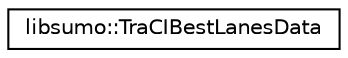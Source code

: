 digraph "Graphical Class Hierarchy"
{
  edge [fontname="Helvetica",fontsize="10",labelfontname="Helvetica",labelfontsize="10"];
  node [fontname="Helvetica",fontsize="10",shape=record];
  rankdir="LR";
  Node0 [label="libsumo::TraCIBestLanesData",height=0.2,width=0.4,color="black", fillcolor="white", style="filled",URL="$d3/d05/structlibsumo_1_1_tra_c_i_best_lanes_data.html"];
}
